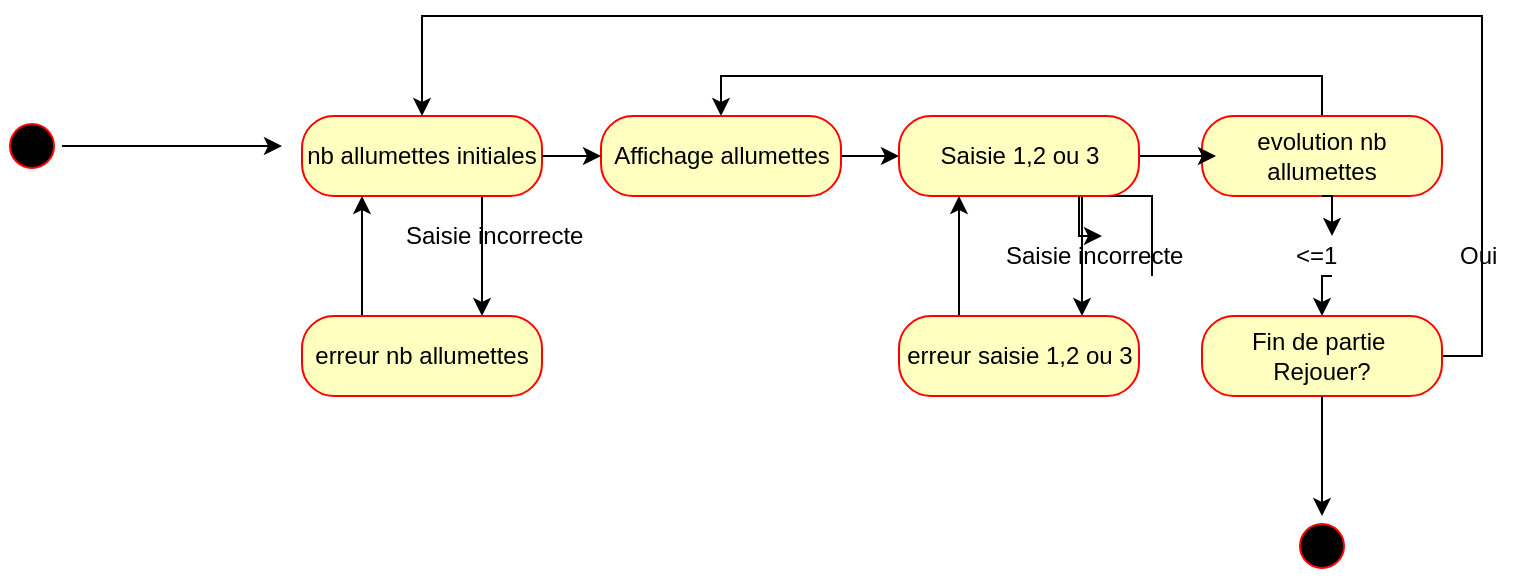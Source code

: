 <mxfile version="12.1.0" type="device" pages="1"><diagram id="EFMaAC4OqABkY2TaiczW" name="Page-1"><mxGraphModel dx="1024" dy="566" grid="1" gridSize="10" guides="1" tooltips="1" connect="1" arrows="1" fold="1" page="1" pageScale="1" pageWidth="827" pageHeight="1169" math="0" shadow="0"><root><mxCell id="0"/><mxCell id="1" parent="0"/><mxCell id="ZM1z0NfTQxYzueQw6DvK-90" style="edgeStyle=orthogonalEdgeStyle;rounded=0;orthogonalLoop=1;jettySize=auto;html=1;exitX=1;exitY=0.5;exitDx=0;exitDy=0;startArrow=none;startFill=0;endArrow=classic;endFill=1;" parent="1" source="ZM1z0NfTQxYzueQw6DvK-4" edge="1"><mxGeometry relative="1" as="geometry"><mxPoint x="240" y="95" as="targetPoint"/></mxGeometry></mxCell><mxCell id="ZM1z0NfTQxYzueQw6DvK-4" value="" style="ellipse;html=1;shape=startState;fillColor=#000000;strokeColor=#ff0000;" parent="1" vertex="1"><mxGeometry x="100" y="80" width="30" height="30" as="geometry"/></mxCell><mxCell id="ZM1z0NfTQxYzueQw6DvK-92" style="edgeStyle=orthogonalEdgeStyle;rounded=0;orthogonalLoop=1;jettySize=auto;html=1;exitX=0.5;exitY=1;exitDx=0;exitDy=0;entryX=0.5;entryY=0;entryDx=0;entryDy=0;startArrow=none;startFill=0;endArrow=classic;endFill=1;" parent="1" source="skOmm7tGaFwROy1pIDUV-4" target="ZM1z0NfTQxYzueQw6DvK-69" edge="1"><mxGeometry relative="1" as="geometry"><mxPoint x="760" y="170" as="targetPoint"/><Array as="points"/></mxGeometry></mxCell><mxCell id="ZM1z0NfTQxYzueQw6DvK-106" style="edgeStyle=orthogonalEdgeStyle;rounded=0;orthogonalLoop=1;jettySize=auto;html=1;exitX=0.5;exitY=0;exitDx=0;exitDy=0;entryX=0.5;entryY=0;entryDx=0;entryDy=0;startArrow=none;startFill=0;endArrow=classic;endFill=1;" parent="1" source="ZM1z0NfTQxYzueQw6DvK-19" target="ZM1z0NfTQxYzueQw6DvK-99" edge="1"><mxGeometry relative="1" as="geometry"/></mxCell><mxCell id="ZM1z0NfTQxYzueQw6DvK-19" value="evolution nb allumettes" style="rounded=1;whiteSpace=wrap;html=1;arcSize=40;fontColor=#000000;fillColor=#ffffc0;strokeColor=#ff0000;" parent="1" vertex="1"><mxGeometry x="700" y="80" width="120" height="40" as="geometry"/></mxCell><mxCell id="ZM1z0NfTQxYzueQw6DvK-89" style="edgeStyle=orthogonalEdgeStyle;rounded=0;orthogonalLoop=1;jettySize=auto;html=1;exitX=0.75;exitY=1;exitDx=0;exitDy=0;entryX=0.75;entryY=0;entryDx=0;entryDy=0;startArrow=none;startFill=0;endArrow=classic;endFill=1;" parent="1" source="ZM1z0NfTQxYzueQw6DvK-24" target="ZM1z0NfTQxYzueQw6DvK-64" edge="1"><mxGeometry relative="1" as="geometry"/></mxCell><mxCell id="ZM1z0NfTQxYzueQw6DvK-91" style="edgeStyle=orthogonalEdgeStyle;rounded=0;orthogonalLoop=1;jettySize=auto;html=1;exitX=1;exitY=0.5;exitDx=0;exitDy=0;startArrow=none;startFill=0;endArrow=classic;endFill=1;" parent="1" source="ZM1z0NfTQxYzueQw6DvK-70" edge="1"><mxGeometry relative="1" as="geometry"><mxPoint x="707" y="100" as="targetPoint"/></mxGeometry></mxCell><mxCell id="ZM1z0NfTQxYzueQw6DvK-24" value="nb allumettes initiales" style="rounded=1;whiteSpace=wrap;html=1;arcSize=40;fontColor=#000000;fillColor=#ffffc0;strokeColor=#ff0000;" parent="1" vertex="1"><mxGeometry x="250" y="80" width="120" height="40" as="geometry"/></mxCell><mxCell id="ZM1z0NfTQxYzueQw6DvK-88" style="edgeStyle=orthogonalEdgeStyle;rounded=0;orthogonalLoop=1;jettySize=auto;html=1;exitX=0.25;exitY=0;exitDx=0;exitDy=0;entryX=0.25;entryY=1;entryDx=0;entryDy=0;startArrow=none;startFill=0;endArrow=classic;endFill=1;" parent="1" source="ZM1z0NfTQxYzueQw6DvK-64" target="ZM1z0NfTQxYzueQw6DvK-24" edge="1"><mxGeometry relative="1" as="geometry"/></mxCell><mxCell id="ZM1z0NfTQxYzueQw6DvK-64" value="erreur nb allumettes" style="rounded=1;whiteSpace=wrap;html=1;arcSize=40;fontColor=#000000;fillColor=#ffffc0;strokeColor=#ff0000;" parent="1" vertex="1"><mxGeometry x="250" y="180" width="120" height="40" as="geometry"/></mxCell><mxCell id="ZM1z0NfTQxYzueQw6DvK-105" style="edgeStyle=orthogonalEdgeStyle;rounded=0;orthogonalLoop=1;jettySize=auto;html=1;exitX=1;exitY=0.5;exitDx=0;exitDy=0;entryX=0.5;entryY=0;entryDx=0;entryDy=0;startArrow=none;startFill=0;endArrow=classic;endFill=1;" parent="1" source="ZM1z0NfTQxYzueQw6DvK-69" target="ZM1z0NfTQxYzueQw6DvK-24" edge="1"><mxGeometry relative="1" as="geometry"><Array as="points"><mxPoint x="840" y="200"/><mxPoint x="840" y="30"/><mxPoint x="310" y="30"/></Array></mxGeometry></mxCell><mxCell id="ZM1z0NfTQxYzueQw6DvK-69" value="Fin de partie&amp;nbsp;&lt;br&gt;Rejouer?" style="rounded=1;whiteSpace=wrap;html=1;arcSize=40;fontColor=#000000;fillColor=#ffffc0;strokeColor=#ff0000;" parent="1" vertex="1"><mxGeometry x="700" y="180" width="120" height="40" as="geometry"/></mxCell><mxCell id="ZM1z0NfTQxYzueQw6DvK-95" style="edgeStyle=orthogonalEdgeStyle;rounded=0;orthogonalLoop=1;jettySize=auto;html=1;exitX=0.75;exitY=1;exitDx=0;exitDy=0;startArrow=none;startFill=0;endArrow=classic;endFill=1;" parent="1" source="skOmm7tGaFwROy1pIDUV-2" target="ZM1z0NfTQxYzueQw6DvK-94" edge="1"><mxGeometry relative="1" as="geometry"><Array as="points"><mxPoint x="640" y="120"/></Array></mxGeometry></mxCell><mxCell id="ZM1z0NfTQxYzueQw6DvK-70" value="Saisie 1,2 ou 3" style="rounded=1;whiteSpace=wrap;html=1;arcSize=40;fontColor=#000000;fillColor=#ffffc0;strokeColor=#ff0000;" parent="1" vertex="1"><mxGeometry x="548.5" y="80" width="120" height="40" as="geometry"/></mxCell><mxCell id="ZM1z0NfTQxYzueQw6DvK-93" style="edgeStyle=orthogonalEdgeStyle;rounded=0;orthogonalLoop=1;jettySize=auto;html=1;exitX=1;exitY=0.5;exitDx=0;exitDy=0;startArrow=none;startFill=0;endArrow=classic;endFill=1;" parent="1" source="ZM1z0NfTQxYzueQw6DvK-99" target="ZM1z0NfTQxYzueQw6DvK-70" edge="1"><mxGeometry relative="1" as="geometry"><mxPoint x="590" y="100" as="targetPoint"/><mxPoint x="370" y="100" as="sourcePoint"/></mxGeometry></mxCell><mxCell id="ZM1z0NfTQxYzueQw6DvK-107" style="edgeStyle=orthogonalEdgeStyle;rounded=0;orthogonalLoop=1;jettySize=auto;html=1;exitX=0.25;exitY=0;exitDx=0;exitDy=0;entryX=0.25;entryY=1;entryDx=0;entryDy=0;startArrow=none;startFill=0;endArrow=classic;endFill=1;" parent="1" source="ZM1z0NfTQxYzueQw6DvK-94" target="ZM1z0NfTQxYzueQw6DvK-70" edge="1"><mxGeometry relative="1" as="geometry"/></mxCell><mxCell id="ZM1z0NfTQxYzueQw6DvK-94" value="erreur saisie 1,2 ou 3" style="rounded=1;whiteSpace=wrap;html=1;arcSize=40;fontColor=#000000;fillColor=#ffffc0;strokeColor=#ff0000;" parent="1" vertex="1"><mxGeometry x="548.5" y="180" width="120" height="40" as="geometry"/></mxCell><mxCell id="ZM1z0NfTQxYzueQw6DvK-99" value="Affichage allumettes" style="rounded=1;whiteSpace=wrap;html=1;arcSize=40;fontColor=#000000;fillColor=#ffffc0;strokeColor=#ff0000;" parent="1" vertex="1"><mxGeometry x="399.5" y="80" width="120" height="40" as="geometry"/></mxCell><mxCell id="ZM1z0NfTQxYzueQw6DvK-100" style="edgeStyle=orthogonalEdgeStyle;rounded=0;orthogonalLoop=1;jettySize=auto;html=1;exitX=1;exitY=0.5;exitDx=0;exitDy=0;startArrow=none;startFill=0;endArrow=classic;endFill=1;" parent="1" source="ZM1z0NfTQxYzueQw6DvK-24" target="ZM1z0NfTQxYzueQw6DvK-99" edge="1"><mxGeometry relative="1" as="geometry"><mxPoint x="548.5" y="100" as="targetPoint"/><mxPoint x="370" y="100" as="sourcePoint"/></mxGeometry></mxCell><mxCell id="ZM1z0NfTQxYzueQw6DvK-104" style="edgeStyle=orthogonalEdgeStyle;rounded=0;orthogonalLoop=1;jettySize=auto;html=1;exitX=0.5;exitY=0;exitDx=0;exitDy=0;startArrow=classic;startFill=1;endArrow=none;endFill=0;" parent="1" source="ZM1z0NfTQxYzueQw6DvK-101" target="ZM1z0NfTQxYzueQw6DvK-69" edge="1"><mxGeometry relative="1" as="geometry"/></mxCell><mxCell id="ZM1z0NfTQxYzueQw6DvK-101" value="" style="ellipse;html=1;shape=startState;fillColor=#000000;strokeColor=#ff0000;" parent="1" vertex="1"><mxGeometry x="745" y="280" width="30" height="30" as="geometry"/></mxCell><mxCell id="skOmm7tGaFwROy1pIDUV-1" value="Saisie incorrecte" style="text;html=1;resizable=0;points=[];autosize=1;align=left;verticalAlign=top;spacingTop=-4;" vertex="1" parent="1"><mxGeometry x="299.5" y="130" width="100" height="20" as="geometry"/></mxCell><mxCell id="skOmm7tGaFwROy1pIDUV-2" value="Saisie incorrecte" style="text;html=1;resizable=0;points=[];autosize=1;align=left;verticalAlign=top;spacingTop=-4;" vertex="1" parent="1"><mxGeometry x="600" y="140" width="100" height="20" as="geometry"/></mxCell><mxCell id="skOmm7tGaFwROy1pIDUV-3" style="edgeStyle=orthogonalEdgeStyle;rounded=0;orthogonalLoop=1;jettySize=auto;html=1;exitX=0.75;exitY=1;exitDx=0;exitDy=0;startArrow=none;startFill=0;endArrow=classic;endFill=1;" edge="1" parent="1" source="ZM1z0NfTQxYzueQw6DvK-70" target="skOmm7tGaFwROy1pIDUV-2"><mxGeometry relative="1" as="geometry"><Array as="points"/><mxPoint x="639" y="120" as="sourcePoint"/><mxPoint x="640" y="180" as="targetPoint"/></mxGeometry></mxCell><mxCell id="skOmm7tGaFwROy1pIDUV-4" value="&amp;lt;=1" style="text;html=1;resizable=0;points=[];autosize=1;align=left;verticalAlign=top;spacingTop=-4;" vertex="1" parent="1"><mxGeometry x="745" y="140" width="40" height="20" as="geometry"/></mxCell><mxCell id="skOmm7tGaFwROy1pIDUV-5" style="edgeStyle=orthogonalEdgeStyle;rounded=0;orthogonalLoop=1;jettySize=auto;html=1;exitX=0.5;exitY=1;exitDx=0;exitDy=0;entryX=0.5;entryY=0;entryDx=0;entryDy=0;startArrow=none;startFill=0;endArrow=classic;endFill=1;" edge="1" parent="1" source="ZM1z0NfTQxYzueQw6DvK-19" target="skOmm7tGaFwROy1pIDUV-4"><mxGeometry relative="1" as="geometry"><mxPoint x="760" y="180" as="targetPoint"/><Array as="points"/><mxPoint x="760" y="120" as="sourcePoint"/></mxGeometry></mxCell><mxCell id="skOmm7tGaFwROy1pIDUV-6" value="Oui" style="text;html=1;resizable=0;points=[];autosize=1;align=left;verticalAlign=top;spacingTop=-4;" vertex="1" parent="1"><mxGeometry x="827" y="140" width="30" height="20" as="geometry"/></mxCell></root></mxGraphModel></diagram></mxfile>